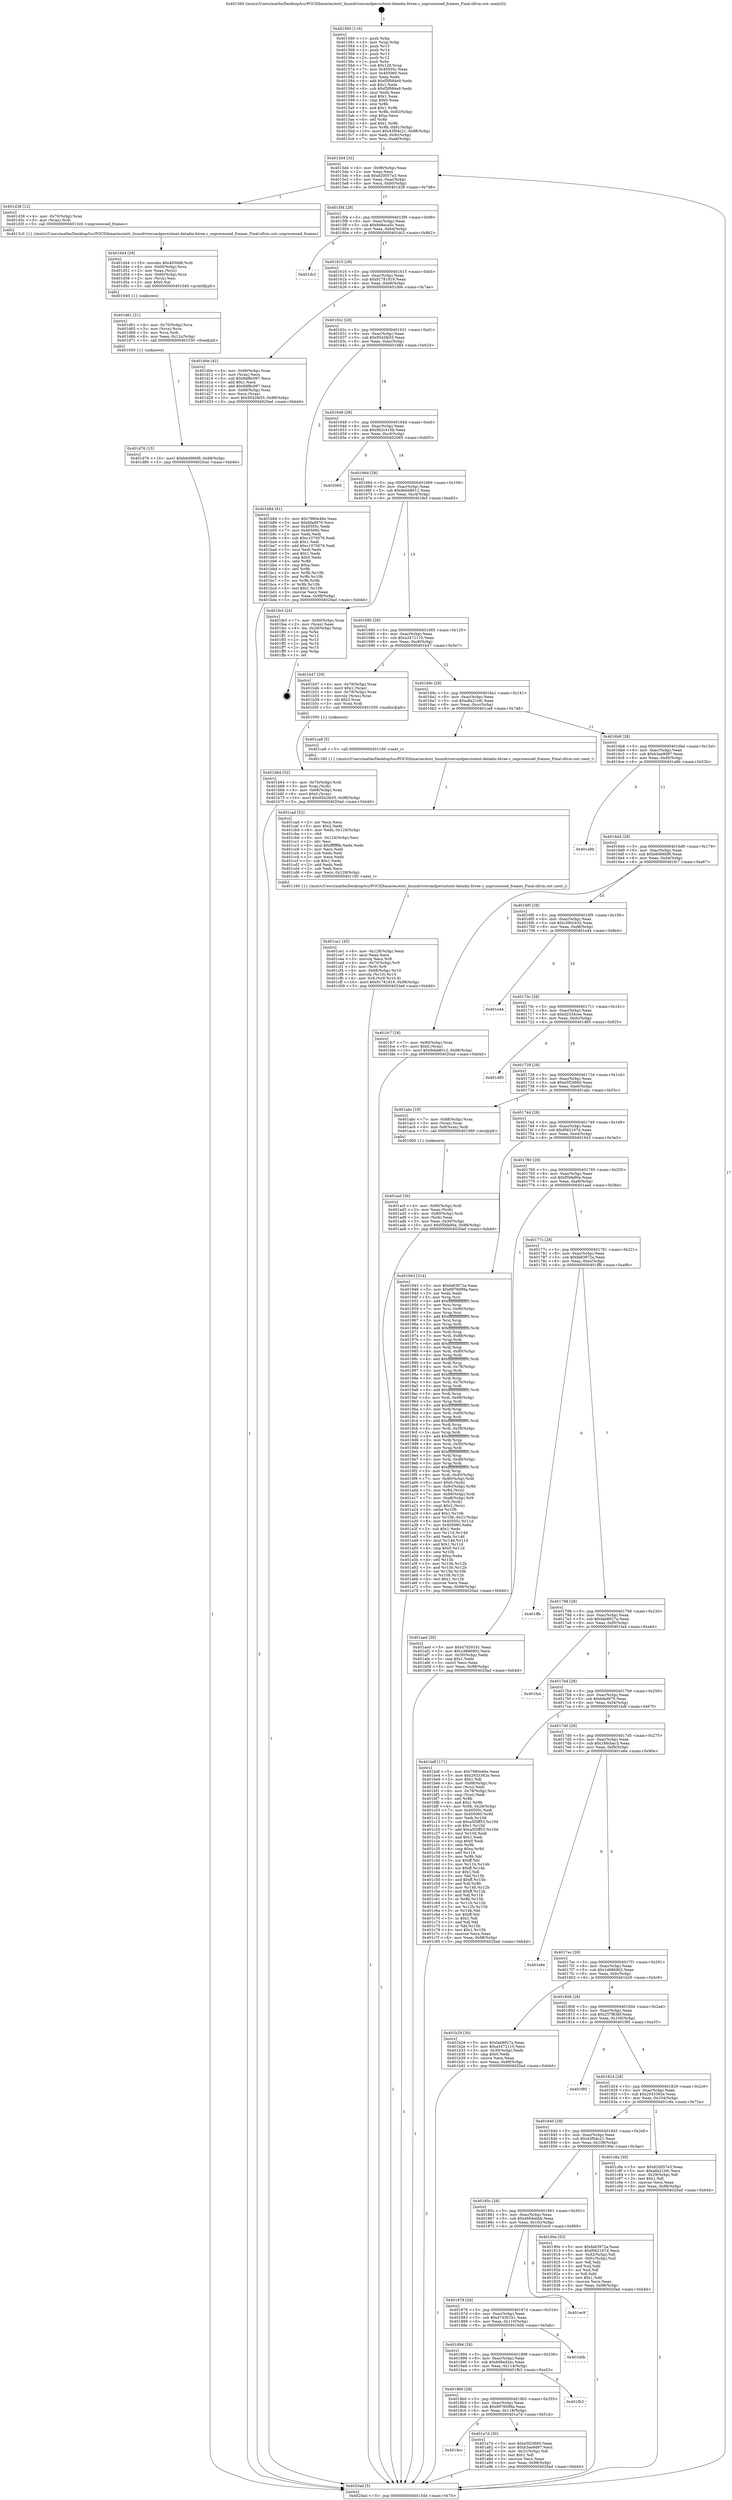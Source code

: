 digraph "0x401560" {
  label = "0x401560 (/mnt/c/Users/mathe/Desktop/tcc/POCII/binaries/extr_linuxdriversmdpersistent-datadm-btree.c_unprocessed_frames_Final-ollvm.out::main(0))"
  labelloc = "t"
  node[shape=record]

  Entry [label="",width=0.3,height=0.3,shape=circle,fillcolor=black,style=filled]
  "0x4015d4" [label="{
     0x4015d4 [32]\l
     | [instrs]\l
     &nbsp;&nbsp;0x4015d4 \<+6\>: mov -0x98(%rbp),%eax\l
     &nbsp;&nbsp;0x4015da \<+2\>: mov %eax,%ecx\l
     &nbsp;&nbsp;0x4015dc \<+6\>: sub $0x820057e3,%ecx\l
     &nbsp;&nbsp;0x4015e2 \<+6\>: mov %eax,-0xac(%rbp)\l
     &nbsp;&nbsp;0x4015e8 \<+6\>: mov %ecx,-0xb0(%rbp)\l
     &nbsp;&nbsp;0x4015ee \<+6\>: je 0000000000401d38 \<main+0x7d8\>\l
  }"]
  "0x401d38" [label="{
     0x401d38 [12]\l
     | [instrs]\l
     &nbsp;&nbsp;0x401d38 \<+4\>: mov -0x70(%rbp),%rax\l
     &nbsp;&nbsp;0x401d3c \<+3\>: mov (%rax),%rdi\l
     &nbsp;&nbsp;0x401d3f \<+5\>: call 00000000004013c0 \<unprocessed_frames\>\l
     | [calls]\l
     &nbsp;&nbsp;0x4013c0 \{1\} (/mnt/c/Users/mathe/Desktop/tcc/POCII/binaries/extr_linuxdriversmdpersistent-datadm-btree.c_unprocessed_frames_Final-ollvm.out::unprocessed_frames)\l
  }"]
  "0x4015f4" [label="{
     0x4015f4 [28]\l
     | [instrs]\l
     &nbsp;&nbsp;0x4015f4 \<+5\>: jmp 00000000004015f9 \<main+0x99\>\l
     &nbsp;&nbsp;0x4015f9 \<+6\>: mov -0xac(%rbp),%eax\l
     &nbsp;&nbsp;0x4015ff \<+5\>: sub $0x8d6eca5c,%eax\l
     &nbsp;&nbsp;0x401604 \<+6\>: mov %eax,-0xb4(%rbp)\l
     &nbsp;&nbsp;0x40160a \<+6\>: je 0000000000401dc2 \<main+0x862\>\l
  }"]
  Exit [label="",width=0.3,height=0.3,shape=circle,fillcolor=black,style=filled,peripheries=2]
  "0x401dc2" [label="{
     0x401dc2\l
  }", style=dashed]
  "0x401610" [label="{
     0x401610 [28]\l
     | [instrs]\l
     &nbsp;&nbsp;0x401610 \<+5\>: jmp 0000000000401615 \<main+0xb5\>\l
     &nbsp;&nbsp;0x401615 \<+6\>: mov -0xac(%rbp),%eax\l
     &nbsp;&nbsp;0x40161b \<+5\>: sub $0x91781819,%eax\l
     &nbsp;&nbsp;0x401620 \<+6\>: mov %eax,-0xb8(%rbp)\l
     &nbsp;&nbsp;0x401626 \<+6\>: je 0000000000401d0e \<main+0x7ae\>\l
  }"]
  "0x401d76" [label="{
     0x401d76 [15]\l
     | [instrs]\l
     &nbsp;&nbsp;0x401d76 \<+10\>: movl $0xb6d96bf9,-0x98(%rbp)\l
     &nbsp;&nbsp;0x401d80 \<+5\>: jmp 00000000004020ad \<main+0xb4d\>\l
  }"]
  "0x401d0e" [label="{
     0x401d0e [42]\l
     | [instrs]\l
     &nbsp;&nbsp;0x401d0e \<+4\>: mov -0x68(%rbp),%rax\l
     &nbsp;&nbsp;0x401d12 \<+2\>: mov (%rax),%ecx\l
     &nbsp;&nbsp;0x401d14 \<+6\>: sub $0x9df8c097,%ecx\l
     &nbsp;&nbsp;0x401d1a \<+3\>: add $0x1,%ecx\l
     &nbsp;&nbsp;0x401d1d \<+6\>: add $0x9df8c097,%ecx\l
     &nbsp;&nbsp;0x401d23 \<+4\>: mov -0x68(%rbp),%rax\l
     &nbsp;&nbsp;0x401d27 \<+2\>: mov %ecx,(%rax)\l
     &nbsp;&nbsp;0x401d29 \<+10\>: movl $0x9542fe55,-0x98(%rbp)\l
     &nbsp;&nbsp;0x401d33 \<+5\>: jmp 00000000004020ad \<main+0xb4d\>\l
  }"]
  "0x40162c" [label="{
     0x40162c [28]\l
     | [instrs]\l
     &nbsp;&nbsp;0x40162c \<+5\>: jmp 0000000000401631 \<main+0xd1\>\l
     &nbsp;&nbsp;0x401631 \<+6\>: mov -0xac(%rbp),%eax\l
     &nbsp;&nbsp;0x401637 \<+5\>: sub $0x9542fe55,%eax\l
     &nbsp;&nbsp;0x40163c \<+6\>: mov %eax,-0xbc(%rbp)\l
     &nbsp;&nbsp;0x401642 \<+6\>: je 0000000000401b84 \<main+0x624\>\l
  }"]
  "0x401d61" [label="{
     0x401d61 [21]\l
     | [instrs]\l
     &nbsp;&nbsp;0x401d61 \<+4\>: mov -0x70(%rbp),%rcx\l
     &nbsp;&nbsp;0x401d65 \<+3\>: mov (%rcx),%rcx\l
     &nbsp;&nbsp;0x401d68 \<+3\>: mov %rcx,%rdi\l
     &nbsp;&nbsp;0x401d6b \<+6\>: mov %eax,-0x12c(%rbp)\l
     &nbsp;&nbsp;0x401d71 \<+5\>: call 0000000000401030 \<free@plt\>\l
     | [calls]\l
     &nbsp;&nbsp;0x401030 \{1\} (unknown)\l
  }"]
  "0x401b84" [label="{
     0x401b84 [91]\l
     | [instrs]\l
     &nbsp;&nbsp;0x401b84 \<+5\>: mov $0x7980e46e,%eax\l
     &nbsp;&nbsp;0x401b89 \<+5\>: mov $0xbfad979,%ecx\l
     &nbsp;&nbsp;0x401b8e \<+7\>: mov 0x40505c,%edx\l
     &nbsp;&nbsp;0x401b95 \<+7\>: mov 0x405060,%esi\l
     &nbsp;&nbsp;0x401b9c \<+2\>: mov %edx,%edi\l
     &nbsp;&nbsp;0x401b9e \<+6\>: sub $0xc1070076,%edi\l
     &nbsp;&nbsp;0x401ba4 \<+3\>: sub $0x1,%edi\l
     &nbsp;&nbsp;0x401ba7 \<+6\>: add $0xc1070076,%edi\l
     &nbsp;&nbsp;0x401bad \<+3\>: imul %edi,%edx\l
     &nbsp;&nbsp;0x401bb0 \<+3\>: and $0x1,%edx\l
     &nbsp;&nbsp;0x401bb3 \<+3\>: cmp $0x0,%edx\l
     &nbsp;&nbsp;0x401bb6 \<+4\>: sete %r8b\l
     &nbsp;&nbsp;0x401bba \<+3\>: cmp $0xa,%esi\l
     &nbsp;&nbsp;0x401bbd \<+4\>: setl %r9b\l
     &nbsp;&nbsp;0x401bc1 \<+3\>: mov %r8b,%r10b\l
     &nbsp;&nbsp;0x401bc4 \<+3\>: and %r9b,%r10b\l
     &nbsp;&nbsp;0x401bc7 \<+3\>: xor %r9b,%r8b\l
     &nbsp;&nbsp;0x401bca \<+3\>: or %r8b,%r10b\l
     &nbsp;&nbsp;0x401bcd \<+4\>: test $0x1,%r10b\l
     &nbsp;&nbsp;0x401bd1 \<+3\>: cmovne %ecx,%eax\l
     &nbsp;&nbsp;0x401bd4 \<+6\>: mov %eax,-0x98(%rbp)\l
     &nbsp;&nbsp;0x401bda \<+5\>: jmp 00000000004020ad \<main+0xb4d\>\l
  }"]
  "0x401648" [label="{
     0x401648 [28]\l
     | [instrs]\l
     &nbsp;&nbsp;0x401648 \<+5\>: jmp 000000000040164d \<main+0xed\>\l
     &nbsp;&nbsp;0x40164d \<+6\>: mov -0xac(%rbp),%eax\l
     &nbsp;&nbsp;0x401653 \<+5\>: sub $0x9b2c416b,%eax\l
     &nbsp;&nbsp;0x401658 \<+6\>: mov %eax,-0xc0(%rbp)\l
     &nbsp;&nbsp;0x40165e \<+6\>: je 0000000000402065 \<main+0xb05\>\l
  }"]
  "0x401d44" [label="{
     0x401d44 [29]\l
     | [instrs]\l
     &nbsp;&nbsp;0x401d44 \<+10\>: movabs $0x4030d6,%rdi\l
     &nbsp;&nbsp;0x401d4e \<+4\>: mov -0x60(%rbp),%rcx\l
     &nbsp;&nbsp;0x401d52 \<+2\>: mov %eax,(%rcx)\l
     &nbsp;&nbsp;0x401d54 \<+4\>: mov -0x60(%rbp),%rcx\l
     &nbsp;&nbsp;0x401d58 \<+2\>: mov (%rcx),%esi\l
     &nbsp;&nbsp;0x401d5a \<+2\>: mov $0x0,%al\l
     &nbsp;&nbsp;0x401d5c \<+5\>: call 0000000000401040 \<printf@plt\>\l
     | [calls]\l
     &nbsp;&nbsp;0x401040 \{1\} (unknown)\l
  }"]
  "0x402065" [label="{
     0x402065\l
  }", style=dashed]
  "0x401664" [label="{
     0x401664 [28]\l
     | [instrs]\l
     &nbsp;&nbsp;0x401664 \<+5\>: jmp 0000000000401669 \<main+0x109\>\l
     &nbsp;&nbsp;0x401669 \<+6\>: mov -0xac(%rbp),%eax\l
     &nbsp;&nbsp;0x40166f \<+5\>: sub $0x9ebb8012,%eax\l
     &nbsp;&nbsp;0x401674 \<+6\>: mov %eax,-0xc4(%rbp)\l
     &nbsp;&nbsp;0x40167a \<+6\>: je 0000000000401fe3 \<main+0xa83\>\l
  }"]
  "0x401ce1" [label="{
     0x401ce1 [45]\l
     | [instrs]\l
     &nbsp;&nbsp;0x401ce1 \<+6\>: mov -0x128(%rbp),%ecx\l
     &nbsp;&nbsp;0x401ce7 \<+3\>: imul %eax,%ecx\l
     &nbsp;&nbsp;0x401cea \<+3\>: movslq %ecx,%r8\l
     &nbsp;&nbsp;0x401ced \<+4\>: mov -0x70(%rbp),%r9\l
     &nbsp;&nbsp;0x401cf1 \<+3\>: mov (%r9),%r9\l
     &nbsp;&nbsp;0x401cf4 \<+4\>: mov -0x68(%rbp),%r10\l
     &nbsp;&nbsp;0x401cf8 \<+3\>: movslq (%r10),%r10\l
     &nbsp;&nbsp;0x401cfb \<+4\>: mov %r8,(%r9,%r10,8)\l
     &nbsp;&nbsp;0x401cff \<+10\>: movl $0x91781819,-0x98(%rbp)\l
     &nbsp;&nbsp;0x401d09 \<+5\>: jmp 00000000004020ad \<main+0xb4d\>\l
  }"]
  "0x401fe3" [label="{
     0x401fe3 [24]\l
     | [instrs]\l
     &nbsp;&nbsp;0x401fe3 \<+7\>: mov -0x90(%rbp),%rax\l
     &nbsp;&nbsp;0x401fea \<+2\>: mov (%rax),%eax\l
     &nbsp;&nbsp;0x401fec \<+4\>: lea -0x28(%rbp),%rsp\l
     &nbsp;&nbsp;0x401ff0 \<+1\>: pop %rbx\l
     &nbsp;&nbsp;0x401ff1 \<+2\>: pop %r12\l
     &nbsp;&nbsp;0x401ff3 \<+2\>: pop %r13\l
     &nbsp;&nbsp;0x401ff5 \<+2\>: pop %r14\l
     &nbsp;&nbsp;0x401ff7 \<+2\>: pop %r15\l
     &nbsp;&nbsp;0x401ff9 \<+1\>: pop %rbp\l
     &nbsp;&nbsp;0x401ffa \<+1\>: ret\l
  }"]
  "0x401680" [label="{
     0x401680 [28]\l
     | [instrs]\l
     &nbsp;&nbsp;0x401680 \<+5\>: jmp 0000000000401685 \<main+0x125\>\l
     &nbsp;&nbsp;0x401685 \<+6\>: mov -0xac(%rbp),%eax\l
     &nbsp;&nbsp;0x40168b \<+5\>: sub $0xa3472110,%eax\l
     &nbsp;&nbsp;0x401690 \<+6\>: mov %eax,-0xc8(%rbp)\l
     &nbsp;&nbsp;0x401696 \<+6\>: je 0000000000401b47 \<main+0x5e7\>\l
  }"]
  "0x401cad" [label="{
     0x401cad [52]\l
     | [instrs]\l
     &nbsp;&nbsp;0x401cad \<+2\>: xor %ecx,%ecx\l
     &nbsp;&nbsp;0x401caf \<+5\>: mov $0x2,%edx\l
     &nbsp;&nbsp;0x401cb4 \<+6\>: mov %edx,-0x124(%rbp)\l
     &nbsp;&nbsp;0x401cba \<+1\>: cltd\l
     &nbsp;&nbsp;0x401cbb \<+6\>: mov -0x124(%rbp),%esi\l
     &nbsp;&nbsp;0x401cc1 \<+2\>: idiv %esi\l
     &nbsp;&nbsp;0x401cc3 \<+6\>: imul $0xfffffffe,%edx,%edx\l
     &nbsp;&nbsp;0x401cc9 \<+2\>: mov %ecx,%edi\l
     &nbsp;&nbsp;0x401ccb \<+2\>: sub %edx,%edi\l
     &nbsp;&nbsp;0x401ccd \<+2\>: mov %ecx,%edx\l
     &nbsp;&nbsp;0x401ccf \<+3\>: sub $0x1,%edx\l
     &nbsp;&nbsp;0x401cd2 \<+2\>: add %edx,%edi\l
     &nbsp;&nbsp;0x401cd4 \<+2\>: sub %edi,%ecx\l
     &nbsp;&nbsp;0x401cd6 \<+6\>: mov %ecx,-0x128(%rbp)\l
     &nbsp;&nbsp;0x401cdc \<+5\>: call 0000000000401160 \<next_i\>\l
     | [calls]\l
     &nbsp;&nbsp;0x401160 \{1\} (/mnt/c/Users/mathe/Desktop/tcc/POCII/binaries/extr_linuxdriversmdpersistent-datadm-btree.c_unprocessed_frames_Final-ollvm.out::next_i)\l
  }"]
  "0x401b47" [label="{
     0x401b47 [29]\l
     | [instrs]\l
     &nbsp;&nbsp;0x401b47 \<+4\>: mov -0x78(%rbp),%rax\l
     &nbsp;&nbsp;0x401b4b \<+6\>: movl $0x1,(%rax)\l
     &nbsp;&nbsp;0x401b51 \<+4\>: mov -0x78(%rbp),%rax\l
     &nbsp;&nbsp;0x401b55 \<+3\>: movslq (%rax),%rax\l
     &nbsp;&nbsp;0x401b58 \<+4\>: shl $0x3,%rax\l
     &nbsp;&nbsp;0x401b5c \<+3\>: mov %rax,%rdi\l
     &nbsp;&nbsp;0x401b5f \<+5\>: call 0000000000401050 \<malloc@plt\>\l
     | [calls]\l
     &nbsp;&nbsp;0x401050 \{1\} (unknown)\l
  }"]
  "0x40169c" [label="{
     0x40169c [28]\l
     | [instrs]\l
     &nbsp;&nbsp;0x40169c \<+5\>: jmp 00000000004016a1 \<main+0x141\>\l
     &nbsp;&nbsp;0x4016a1 \<+6\>: mov -0xac(%rbp),%eax\l
     &nbsp;&nbsp;0x4016a7 \<+5\>: sub $0xa8a21bfc,%eax\l
     &nbsp;&nbsp;0x4016ac \<+6\>: mov %eax,-0xcc(%rbp)\l
     &nbsp;&nbsp;0x4016b2 \<+6\>: je 0000000000401ca8 \<main+0x748\>\l
  }"]
  "0x401b64" [label="{
     0x401b64 [32]\l
     | [instrs]\l
     &nbsp;&nbsp;0x401b64 \<+4\>: mov -0x70(%rbp),%rdi\l
     &nbsp;&nbsp;0x401b68 \<+3\>: mov %rax,(%rdi)\l
     &nbsp;&nbsp;0x401b6b \<+4\>: mov -0x68(%rbp),%rax\l
     &nbsp;&nbsp;0x401b6f \<+6\>: movl $0x0,(%rax)\l
     &nbsp;&nbsp;0x401b75 \<+10\>: movl $0x9542fe55,-0x98(%rbp)\l
     &nbsp;&nbsp;0x401b7f \<+5\>: jmp 00000000004020ad \<main+0xb4d\>\l
  }"]
  "0x401ca8" [label="{
     0x401ca8 [5]\l
     | [instrs]\l
     &nbsp;&nbsp;0x401ca8 \<+5\>: call 0000000000401160 \<next_i\>\l
     | [calls]\l
     &nbsp;&nbsp;0x401160 \{1\} (/mnt/c/Users/mathe/Desktop/tcc/POCII/binaries/extr_linuxdriversmdpersistent-datadm-btree.c_unprocessed_frames_Final-ollvm.out::next_i)\l
  }"]
  "0x4016b8" [label="{
     0x4016b8 [28]\l
     | [instrs]\l
     &nbsp;&nbsp;0x4016b8 \<+5\>: jmp 00000000004016bd \<main+0x15d\>\l
     &nbsp;&nbsp;0x4016bd \<+6\>: mov -0xac(%rbp),%eax\l
     &nbsp;&nbsp;0x4016c3 \<+5\>: sub $0xb3ae9d97,%eax\l
     &nbsp;&nbsp;0x4016c8 \<+6\>: mov %eax,-0xd0(%rbp)\l
     &nbsp;&nbsp;0x4016ce \<+6\>: je 0000000000401a9b \<main+0x53b\>\l
  }"]
  "0x401acf" [label="{
     0x401acf [30]\l
     | [instrs]\l
     &nbsp;&nbsp;0x401acf \<+4\>: mov -0x80(%rbp),%rdi\l
     &nbsp;&nbsp;0x401ad3 \<+2\>: mov %eax,(%rdi)\l
     &nbsp;&nbsp;0x401ad5 \<+4\>: mov -0x80(%rbp),%rdi\l
     &nbsp;&nbsp;0x401ad9 \<+2\>: mov (%rdi),%eax\l
     &nbsp;&nbsp;0x401adb \<+3\>: mov %eax,-0x30(%rbp)\l
     &nbsp;&nbsp;0x401ade \<+10\>: movl $0xf5bfa90a,-0x98(%rbp)\l
     &nbsp;&nbsp;0x401ae8 \<+5\>: jmp 00000000004020ad \<main+0xb4d\>\l
  }"]
  "0x401a9b" [label="{
     0x401a9b\l
  }", style=dashed]
  "0x4016d4" [label="{
     0x4016d4 [28]\l
     | [instrs]\l
     &nbsp;&nbsp;0x4016d4 \<+5\>: jmp 00000000004016d9 \<main+0x179\>\l
     &nbsp;&nbsp;0x4016d9 \<+6\>: mov -0xac(%rbp),%eax\l
     &nbsp;&nbsp;0x4016df \<+5\>: sub $0xb6d96bf9,%eax\l
     &nbsp;&nbsp;0x4016e4 \<+6\>: mov %eax,-0xd4(%rbp)\l
     &nbsp;&nbsp;0x4016ea \<+6\>: je 0000000000401fc7 \<main+0xa67\>\l
  }"]
  "0x4018cc" [label="{
     0x4018cc\l
  }", style=dashed]
  "0x401fc7" [label="{
     0x401fc7 [28]\l
     | [instrs]\l
     &nbsp;&nbsp;0x401fc7 \<+7\>: mov -0x90(%rbp),%rax\l
     &nbsp;&nbsp;0x401fce \<+6\>: movl $0x0,(%rax)\l
     &nbsp;&nbsp;0x401fd4 \<+10\>: movl $0x9ebb8012,-0x98(%rbp)\l
     &nbsp;&nbsp;0x401fde \<+5\>: jmp 00000000004020ad \<main+0xb4d\>\l
  }"]
  "0x4016f0" [label="{
     0x4016f0 [28]\l
     | [instrs]\l
     &nbsp;&nbsp;0x4016f0 \<+5\>: jmp 00000000004016f5 \<main+0x195\>\l
     &nbsp;&nbsp;0x4016f5 \<+6\>: mov -0xac(%rbp),%eax\l
     &nbsp;&nbsp;0x4016fb \<+5\>: sub $0xc580cb32,%eax\l
     &nbsp;&nbsp;0x401700 \<+6\>: mov %eax,-0xd8(%rbp)\l
     &nbsp;&nbsp;0x401706 \<+6\>: je 0000000000401e44 \<main+0x8e4\>\l
  }"]
  "0x401a7d" [label="{
     0x401a7d [30]\l
     | [instrs]\l
     &nbsp;&nbsp;0x401a7d \<+5\>: mov $0xe5f20660,%eax\l
     &nbsp;&nbsp;0x401a82 \<+5\>: mov $0xb3ae9d97,%ecx\l
     &nbsp;&nbsp;0x401a87 \<+3\>: mov -0x31(%rbp),%dl\l
     &nbsp;&nbsp;0x401a8a \<+3\>: test $0x1,%dl\l
     &nbsp;&nbsp;0x401a8d \<+3\>: cmovne %ecx,%eax\l
     &nbsp;&nbsp;0x401a90 \<+6\>: mov %eax,-0x98(%rbp)\l
     &nbsp;&nbsp;0x401a96 \<+5\>: jmp 00000000004020ad \<main+0xb4d\>\l
  }"]
  "0x401e44" [label="{
     0x401e44\l
  }", style=dashed]
  "0x40170c" [label="{
     0x40170c [28]\l
     | [instrs]\l
     &nbsp;&nbsp;0x40170c \<+5\>: jmp 0000000000401711 \<main+0x1b1\>\l
     &nbsp;&nbsp;0x401711 \<+6\>: mov -0xac(%rbp),%eax\l
     &nbsp;&nbsp;0x401717 \<+5\>: sub $0xd2334cee,%eax\l
     &nbsp;&nbsp;0x40171c \<+6\>: mov %eax,-0xdc(%rbp)\l
     &nbsp;&nbsp;0x401722 \<+6\>: je 0000000000401d85 \<main+0x825\>\l
  }"]
  "0x4018b0" [label="{
     0x4018b0 [28]\l
     | [instrs]\l
     &nbsp;&nbsp;0x4018b0 \<+5\>: jmp 00000000004018b5 \<main+0x355\>\l
     &nbsp;&nbsp;0x4018b5 \<+6\>: mov -0xac(%rbp),%eax\l
     &nbsp;&nbsp;0x4018bb \<+5\>: sub $0x6976099a,%eax\l
     &nbsp;&nbsp;0x4018c0 \<+6\>: mov %eax,-0x118(%rbp)\l
     &nbsp;&nbsp;0x4018c6 \<+6\>: je 0000000000401a7d \<main+0x51d\>\l
  }"]
  "0x401d85" [label="{
     0x401d85\l
  }", style=dashed]
  "0x401728" [label="{
     0x401728 [28]\l
     | [instrs]\l
     &nbsp;&nbsp;0x401728 \<+5\>: jmp 000000000040172d \<main+0x1cd\>\l
     &nbsp;&nbsp;0x40172d \<+6\>: mov -0xac(%rbp),%eax\l
     &nbsp;&nbsp;0x401733 \<+5\>: sub $0xe5f20660,%eax\l
     &nbsp;&nbsp;0x401738 \<+6\>: mov %eax,-0xe0(%rbp)\l
     &nbsp;&nbsp;0x40173e \<+6\>: je 0000000000401abc \<main+0x55c\>\l
  }"]
  "0x401fb3" [label="{
     0x401fb3\l
  }", style=dashed]
  "0x401abc" [label="{
     0x401abc [19]\l
     | [instrs]\l
     &nbsp;&nbsp;0x401abc \<+7\>: mov -0x88(%rbp),%rax\l
     &nbsp;&nbsp;0x401ac3 \<+3\>: mov (%rax),%rax\l
     &nbsp;&nbsp;0x401ac6 \<+4\>: mov 0x8(%rax),%rdi\l
     &nbsp;&nbsp;0x401aca \<+5\>: call 0000000000401060 \<atoi@plt\>\l
     | [calls]\l
     &nbsp;&nbsp;0x401060 \{1\} (unknown)\l
  }"]
  "0x401744" [label="{
     0x401744 [28]\l
     | [instrs]\l
     &nbsp;&nbsp;0x401744 \<+5\>: jmp 0000000000401749 \<main+0x1e9\>\l
     &nbsp;&nbsp;0x401749 \<+6\>: mov -0xac(%rbp),%eax\l
     &nbsp;&nbsp;0x40174f \<+5\>: sub $0xf062167d,%eax\l
     &nbsp;&nbsp;0x401754 \<+6\>: mov %eax,-0xe4(%rbp)\l
     &nbsp;&nbsp;0x40175a \<+6\>: je 0000000000401943 \<main+0x3e3\>\l
  }"]
  "0x401894" [label="{
     0x401894 [28]\l
     | [instrs]\l
     &nbsp;&nbsp;0x401894 \<+5\>: jmp 0000000000401899 \<main+0x339\>\l
     &nbsp;&nbsp;0x401899 \<+6\>: mov -0xac(%rbp),%eax\l
     &nbsp;&nbsp;0x40189f \<+5\>: sub $0x606ed2ec,%eax\l
     &nbsp;&nbsp;0x4018a4 \<+6\>: mov %eax,-0x114(%rbp)\l
     &nbsp;&nbsp;0x4018aa \<+6\>: je 0000000000401fb3 \<main+0xa53\>\l
  }"]
  "0x401943" [label="{
     0x401943 [314]\l
     | [instrs]\l
     &nbsp;&nbsp;0x401943 \<+5\>: mov $0xfa83972a,%eax\l
     &nbsp;&nbsp;0x401948 \<+5\>: mov $0x6976099a,%ecx\l
     &nbsp;&nbsp;0x40194d \<+2\>: xor %edx,%edx\l
     &nbsp;&nbsp;0x40194f \<+3\>: mov %rsp,%rsi\l
     &nbsp;&nbsp;0x401952 \<+4\>: add $0xfffffffffffffff0,%rsi\l
     &nbsp;&nbsp;0x401956 \<+3\>: mov %rsi,%rsp\l
     &nbsp;&nbsp;0x401959 \<+7\>: mov %rsi,-0x90(%rbp)\l
     &nbsp;&nbsp;0x401960 \<+3\>: mov %rsp,%rsi\l
     &nbsp;&nbsp;0x401963 \<+4\>: add $0xfffffffffffffff0,%rsi\l
     &nbsp;&nbsp;0x401967 \<+3\>: mov %rsi,%rsp\l
     &nbsp;&nbsp;0x40196a \<+3\>: mov %rsp,%rdi\l
     &nbsp;&nbsp;0x40196d \<+4\>: add $0xfffffffffffffff0,%rdi\l
     &nbsp;&nbsp;0x401971 \<+3\>: mov %rdi,%rsp\l
     &nbsp;&nbsp;0x401974 \<+7\>: mov %rdi,-0x88(%rbp)\l
     &nbsp;&nbsp;0x40197b \<+3\>: mov %rsp,%rdi\l
     &nbsp;&nbsp;0x40197e \<+4\>: add $0xfffffffffffffff0,%rdi\l
     &nbsp;&nbsp;0x401982 \<+3\>: mov %rdi,%rsp\l
     &nbsp;&nbsp;0x401985 \<+4\>: mov %rdi,-0x80(%rbp)\l
     &nbsp;&nbsp;0x401989 \<+3\>: mov %rsp,%rdi\l
     &nbsp;&nbsp;0x40198c \<+4\>: add $0xfffffffffffffff0,%rdi\l
     &nbsp;&nbsp;0x401990 \<+3\>: mov %rdi,%rsp\l
     &nbsp;&nbsp;0x401993 \<+4\>: mov %rdi,-0x78(%rbp)\l
     &nbsp;&nbsp;0x401997 \<+3\>: mov %rsp,%rdi\l
     &nbsp;&nbsp;0x40199a \<+4\>: add $0xfffffffffffffff0,%rdi\l
     &nbsp;&nbsp;0x40199e \<+3\>: mov %rdi,%rsp\l
     &nbsp;&nbsp;0x4019a1 \<+4\>: mov %rdi,-0x70(%rbp)\l
     &nbsp;&nbsp;0x4019a5 \<+3\>: mov %rsp,%rdi\l
     &nbsp;&nbsp;0x4019a8 \<+4\>: add $0xfffffffffffffff0,%rdi\l
     &nbsp;&nbsp;0x4019ac \<+3\>: mov %rdi,%rsp\l
     &nbsp;&nbsp;0x4019af \<+4\>: mov %rdi,-0x68(%rbp)\l
     &nbsp;&nbsp;0x4019b3 \<+3\>: mov %rsp,%rdi\l
     &nbsp;&nbsp;0x4019b6 \<+4\>: add $0xfffffffffffffff0,%rdi\l
     &nbsp;&nbsp;0x4019ba \<+3\>: mov %rdi,%rsp\l
     &nbsp;&nbsp;0x4019bd \<+4\>: mov %rdi,-0x60(%rbp)\l
     &nbsp;&nbsp;0x4019c1 \<+3\>: mov %rsp,%rdi\l
     &nbsp;&nbsp;0x4019c4 \<+4\>: add $0xfffffffffffffff0,%rdi\l
     &nbsp;&nbsp;0x4019c8 \<+3\>: mov %rdi,%rsp\l
     &nbsp;&nbsp;0x4019cb \<+4\>: mov %rdi,-0x58(%rbp)\l
     &nbsp;&nbsp;0x4019cf \<+3\>: mov %rsp,%rdi\l
     &nbsp;&nbsp;0x4019d2 \<+4\>: add $0xfffffffffffffff0,%rdi\l
     &nbsp;&nbsp;0x4019d6 \<+3\>: mov %rdi,%rsp\l
     &nbsp;&nbsp;0x4019d9 \<+4\>: mov %rdi,-0x50(%rbp)\l
     &nbsp;&nbsp;0x4019dd \<+3\>: mov %rsp,%rdi\l
     &nbsp;&nbsp;0x4019e0 \<+4\>: add $0xfffffffffffffff0,%rdi\l
     &nbsp;&nbsp;0x4019e4 \<+3\>: mov %rdi,%rsp\l
     &nbsp;&nbsp;0x4019e7 \<+4\>: mov %rdi,-0x48(%rbp)\l
     &nbsp;&nbsp;0x4019eb \<+3\>: mov %rsp,%rdi\l
     &nbsp;&nbsp;0x4019ee \<+4\>: add $0xfffffffffffffff0,%rdi\l
     &nbsp;&nbsp;0x4019f2 \<+3\>: mov %rdi,%rsp\l
     &nbsp;&nbsp;0x4019f5 \<+4\>: mov %rdi,-0x40(%rbp)\l
     &nbsp;&nbsp;0x4019f9 \<+7\>: mov -0x90(%rbp),%rdi\l
     &nbsp;&nbsp;0x401a00 \<+6\>: movl $0x0,(%rdi)\l
     &nbsp;&nbsp;0x401a06 \<+7\>: mov -0x9c(%rbp),%r8d\l
     &nbsp;&nbsp;0x401a0d \<+3\>: mov %r8d,(%rsi)\l
     &nbsp;&nbsp;0x401a10 \<+7\>: mov -0x88(%rbp),%rdi\l
     &nbsp;&nbsp;0x401a17 \<+7\>: mov -0xa8(%rbp),%r9\l
     &nbsp;&nbsp;0x401a1e \<+3\>: mov %r9,(%rdi)\l
     &nbsp;&nbsp;0x401a21 \<+3\>: cmpl $0x2,(%rsi)\l
     &nbsp;&nbsp;0x401a24 \<+4\>: setne %r10b\l
     &nbsp;&nbsp;0x401a28 \<+4\>: and $0x1,%r10b\l
     &nbsp;&nbsp;0x401a2c \<+4\>: mov %r10b,-0x31(%rbp)\l
     &nbsp;&nbsp;0x401a30 \<+8\>: mov 0x40505c,%r11d\l
     &nbsp;&nbsp;0x401a38 \<+7\>: mov 0x405060,%ebx\l
     &nbsp;&nbsp;0x401a3f \<+3\>: sub $0x1,%edx\l
     &nbsp;&nbsp;0x401a42 \<+3\>: mov %r11d,%r14d\l
     &nbsp;&nbsp;0x401a45 \<+3\>: add %edx,%r14d\l
     &nbsp;&nbsp;0x401a48 \<+4\>: imul %r14d,%r11d\l
     &nbsp;&nbsp;0x401a4c \<+4\>: and $0x1,%r11d\l
     &nbsp;&nbsp;0x401a50 \<+4\>: cmp $0x0,%r11d\l
     &nbsp;&nbsp;0x401a54 \<+4\>: sete %r10b\l
     &nbsp;&nbsp;0x401a58 \<+3\>: cmp $0xa,%ebx\l
     &nbsp;&nbsp;0x401a5b \<+4\>: setl %r15b\l
     &nbsp;&nbsp;0x401a5f \<+3\>: mov %r10b,%r12b\l
     &nbsp;&nbsp;0x401a62 \<+3\>: and %r15b,%r12b\l
     &nbsp;&nbsp;0x401a65 \<+3\>: xor %r15b,%r10b\l
     &nbsp;&nbsp;0x401a68 \<+3\>: or %r10b,%r12b\l
     &nbsp;&nbsp;0x401a6b \<+4\>: test $0x1,%r12b\l
     &nbsp;&nbsp;0x401a6f \<+3\>: cmovne %ecx,%eax\l
     &nbsp;&nbsp;0x401a72 \<+6\>: mov %eax,-0x98(%rbp)\l
     &nbsp;&nbsp;0x401a78 \<+5\>: jmp 00000000004020ad \<main+0xb4d\>\l
  }"]
  "0x401760" [label="{
     0x401760 [28]\l
     | [instrs]\l
     &nbsp;&nbsp;0x401760 \<+5\>: jmp 0000000000401765 \<main+0x205\>\l
     &nbsp;&nbsp;0x401765 \<+6\>: mov -0xac(%rbp),%eax\l
     &nbsp;&nbsp;0x40176b \<+5\>: sub $0xf5bfa90a,%eax\l
     &nbsp;&nbsp;0x401770 \<+6\>: mov %eax,-0xe8(%rbp)\l
     &nbsp;&nbsp;0x401776 \<+6\>: je 0000000000401aed \<main+0x58d\>\l
  }"]
  "0x401b0b" [label="{
     0x401b0b\l
  }", style=dashed]
  "0x401aed" [label="{
     0x401aed [30]\l
     | [instrs]\l
     &nbsp;&nbsp;0x401aed \<+5\>: mov $0x47d301b1,%eax\l
     &nbsp;&nbsp;0x401af2 \<+5\>: mov $0x1d686902,%ecx\l
     &nbsp;&nbsp;0x401af7 \<+3\>: mov -0x30(%rbp),%edx\l
     &nbsp;&nbsp;0x401afa \<+3\>: cmp $0x1,%edx\l
     &nbsp;&nbsp;0x401afd \<+3\>: cmovl %ecx,%eax\l
     &nbsp;&nbsp;0x401b00 \<+6\>: mov %eax,-0x98(%rbp)\l
     &nbsp;&nbsp;0x401b06 \<+5\>: jmp 00000000004020ad \<main+0xb4d\>\l
  }"]
  "0x40177c" [label="{
     0x40177c [28]\l
     | [instrs]\l
     &nbsp;&nbsp;0x40177c \<+5\>: jmp 0000000000401781 \<main+0x221\>\l
     &nbsp;&nbsp;0x401781 \<+6\>: mov -0xac(%rbp),%eax\l
     &nbsp;&nbsp;0x401787 \<+5\>: sub $0xfa83972a,%eax\l
     &nbsp;&nbsp;0x40178c \<+6\>: mov %eax,-0xec(%rbp)\l
     &nbsp;&nbsp;0x401792 \<+6\>: je 0000000000401ffb \<main+0xa9b\>\l
  }"]
  "0x401878" [label="{
     0x401878 [28]\l
     | [instrs]\l
     &nbsp;&nbsp;0x401878 \<+5\>: jmp 000000000040187d \<main+0x31d\>\l
     &nbsp;&nbsp;0x40187d \<+6\>: mov -0xac(%rbp),%eax\l
     &nbsp;&nbsp;0x401883 \<+5\>: sub $0x47d301b1,%eax\l
     &nbsp;&nbsp;0x401888 \<+6\>: mov %eax,-0x110(%rbp)\l
     &nbsp;&nbsp;0x40188e \<+6\>: je 0000000000401b0b \<main+0x5ab\>\l
  }"]
  "0x401ffb" [label="{
     0x401ffb\l
  }", style=dashed]
  "0x401798" [label="{
     0x401798 [28]\l
     | [instrs]\l
     &nbsp;&nbsp;0x401798 \<+5\>: jmp 000000000040179d \<main+0x23d\>\l
     &nbsp;&nbsp;0x40179d \<+6\>: mov -0xac(%rbp),%eax\l
     &nbsp;&nbsp;0x4017a3 \<+5\>: sub $0xfab8927a,%eax\l
     &nbsp;&nbsp;0x4017a8 \<+6\>: mov %eax,-0xf0(%rbp)\l
     &nbsp;&nbsp;0x4017ae \<+6\>: je 0000000000401fa4 \<main+0xa44\>\l
  }"]
  "0x401ec9" [label="{
     0x401ec9\l
  }", style=dashed]
  "0x401fa4" [label="{
     0x401fa4\l
  }", style=dashed]
  "0x4017b4" [label="{
     0x4017b4 [28]\l
     | [instrs]\l
     &nbsp;&nbsp;0x4017b4 \<+5\>: jmp 00000000004017b9 \<main+0x259\>\l
     &nbsp;&nbsp;0x4017b9 \<+6\>: mov -0xac(%rbp),%eax\l
     &nbsp;&nbsp;0x4017bf \<+5\>: sub $0xbfad979,%eax\l
     &nbsp;&nbsp;0x4017c4 \<+6\>: mov %eax,-0xf4(%rbp)\l
     &nbsp;&nbsp;0x4017ca \<+6\>: je 0000000000401bdf \<main+0x67f\>\l
  }"]
  "0x401560" [label="{
     0x401560 [116]\l
     | [instrs]\l
     &nbsp;&nbsp;0x401560 \<+1\>: push %rbp\l
     &nbsp;&nbsp;0x401561 \<+3\>: mov %rsp,%rbp\l
     &nbsp;&nbsp;0x401564 \<+2\>: push %r15\l
     &nbsp;&nbsp;0x401566 \<+2\>: push %r14\l
     &nbsp;&nbsp;0x401568 \<+2\>: push %r13\l
     &nbsp;&nbsp;0x40156a \<+2\>: push %r12\l
     &nbsp;&nbsp;0x40156c \<+1\>: push %rbx\l
     &nbsp;&nbsp;0x40156d \<+7\>: sub $0x128,%rsp\l
     &nbsp;&nbsp;0x401574 \<+7\>: mov 0x40505c,%eax\l
     &nbsp;&nbsp;0x40157b \<+7\>: mov 0x405060,%ecx\l
     &nbsp;&nbsp;0x401582 \<+2\>: mov %eax,%edx\l
     &nbsp;&nbsp;0x401584 \<+6\>: add $0xf5f084e9,%edx\l
     &nbsp;&nbsp;0x40158a \<+3\>: sub $0x1,%edx\l
     &nbsp;&nbsp;0x40158d \<+6\>: sub $0xf5f084e9,%edx\l
     &nbsp;&nbsp;0x401593 \<+3\>: imul %edx,%eax\l
     &nbsp;&nbsp;0x401596 \<+3\>: and $0x1,%eax\l
     &nbsp;&nbsp;0x401599 \<+3\>: cmp $0x0,%eax\l
     &nbsp;&nbsp;0x40159c \<+4\>: sete %r8b\l
     &nbsp;&nbsp;0x4015a0 \<+4\>: and $0x1,%r8b\l
     &nbsp;&nbsp;0x4015a4 \<+7\>: mov %r8b,-0x92(%rbp)\l
     &nbsp;&nbsp;0x4015ab \<+3\>: cmp $0xa,%ecx\l
     &nbsp;&nbsp;0x4015ae \<+4\>: setl %r8b\l
     &nbsp;&nbsp;0x4015b2 \<+4\>: and $0x1,%r8b\l
     &nbsp;&nbsp;0x4015b6 \<+7\>: mov %r8b,-0x91(%rbp)\l
     &nbsp;&nbsp;0x4015bd \<+10\>: movl $0x43f04c21,-0x98(%rbp)\l
     &nbsp;&nbsp;0x4015c7 \<+6\>: mov %edi,-0x9c(%rbp)\l
     &nbsp;&nbsp;0x4015cd \<+7\>: mov %rsi,-0xa8(%rbp)\l
  }"]
  "0x401bdf" [label="{
     0x401bdf [171]\l
     | [instrs]\l
     &nbsp;&nbsp;0x401bdf \<+5\>: mov $0x7980e46e,%eax\l
     &nbsp;&nbsp;0x401be4 \<+5\>: mov $0x2933362e,%ecx\l
     &nbsp;&nbsp;0x401be9 \<+2\>: mov $0x1,%dl\l
     &nbsp;&nbsp;0x401beb \<+4\>: mov -0x68(%rbp),%rsi\l
     &nbsp;&nbsp;0x401bef \<+2\>: mov (%rsi),%edi\l
     &nbsp;&nbsp;0x401bf1 \<+4\>: mov -0x78(%rbp),%rsi\l
     &nbsp;&nbsp;0x401bf5 \<+2\>: cmp (%rsi),%edi\l
     &nbsp;&nbsp;0x401bf7 \<+4\>: setl %r8b\l
     &nbsp;&nbsp;0x401bfb \<+4\>: and $0x1,%r8b\l
     &nbsp;&nbsp;0x401bff \<+4\>: mov %r8b,-0x29(%rbp)\l
     &nbsp;&nbsp;0x401c03 \<+7\>: mov 0x40505c,%edi\l
     &nbsp;&nbsp;0x401c0a \<+8\>: mov 0x405060,%r9d\l
     &nbsp;&nbsp;0x401c12 \<+3\>: mov %edi,%r10d\l
     &nbsp;&nbsp;0x401c15 \<+7\>: sub $0xa5f3ff53,%r10d\l
     &nbsp;&nbsp;0x401c1c \<+4\>: sub $0x1,%r10d\l
     &nbsp;&nbsp;0x401c20 \<+7\>: add $0xa5f3ff53,%r10d\l
     &nbsp;&nbsp;0x401c27 \<+4\>: imul %r10d,%edi\l
     &nbsp;&nbsp;0x401c2b \<+3\>: and $0x1,%edi\l
     &nbsp;&nbsp;0x401c2e \<+3\>: cmp $0x0,%edi\l
     &nbsp;&nbsp;0x401c31 \<+4\>: sete %r8b\l
     &nbsp;&nbsp;0x401c35 \<+4\>: cmp $0xa,%r9d\l
     &nbsp;&nbsp;0x401c39 \<+4\>: setl %r11b\l
     &nbsp;&nbsp;0x401c3d \<+3\>: mov %r8b,%bl\l
     &nbsp;&nbsp;0x401c40 \<+3\>: xor $0xff,%bl\l
     &nbsp;&nbsp;0x401c43 \<+3\>: mov %r11b,%r14b\l
     &nbsp;&nbsp;0x401c46 \<+4\>: xor $0xff,%r14b\l
     &nbsp;&nbsp;0x401c4a \<+3\>: xor $0x1,%dl\l
     &nbsp;&nbsp;0x401c4d \<+3\>: mov %bl,%r15b\l
     &nbsp;&nbsp;0x401c50 \<+4\>: and $0xff,%r15b\l
     &nbsp;&nbsp;0x401c54 \<+3\>: and %dl,%r8b\l
     &nbsp;&nbsp;0x401c57 \<+3\>: mov %r14b,%r12b\l
     &nbsp;&nbsp;0x401c5a \<+4\>: and $0xff,%r12b\l
     &nbsp;&nbsp;0x401c5e \<+3\>: and %dl,%r11b\l
     &nbsp;&nbsp;0x401c61 \<+3\>: or %r8b,%r15b\l
     &nbsp;&nbsp;0x401c64 \<+3\>: or %r11b,%r12b\l
     &nbsp;&nbsp;0x401c67 \<+3\>: xor %r12b,%r15b\l
     &nbsp;&nbsp;0x401c6a \<+3\>: or %r14b,%bl\l
     &nbsp;&nbsp;0x401c6d \<+3\>: xor $0xff,%bl\l
     &nbsp;&nbsp;0x401c70 \<+3\>: or $0x1,%dl\l
     &nbsp;&nbsp;0x401c73 \<+2\>: and %dl,%bl\l
     &nbsp;&nbsp;0x401c75 \<+3\>: or %bl,%r15b\l
     &nbsp;&nbsp;0x401c78 \<+4\>: test $0x1,%r15b\l
     &nbsp;&nbsp;0x401c7c \<+3\>: cmovne %ecx,%eax\l
     &nbsp;&nbsp;0x401c7f \<+6\>: mov %eax,-0x98(%rbp)\l
     &nbsp;&nbsp;0x401c85 \<+5\>: jmp 00000000004020ad \<main+0xb4d\>\l
  }"]
  "0x4017d0" [label="{
     0x4017d0 [28]\l
     | [instrs]\l
     &nbsp;&nbsp;0x4017d0 \<+5\>: jmp 00000000004017d5 \<main+0x275\>\l
     &nbsp;&nbsp;0x4017d5 \<+6\>: mov -0xac(%rbp),%eax\l
     &nbsp;&nbsp;0x4017db \<+5\>: sub $0x166cbac3,%eax\l
     &nbsp;&nbsp;0x4017e0 \<+6\>: mov %eax,-0xf8(%rbp)\l
     &nbsp;&nbsp;0x4017e6 \<+6\>: je 0000000000401e6e \<main+0x90e\>\l
  }"]
  "0x4020ad" [label="{
     0x4020ad [5]\l
     | [instrs]\l
     &nbsp;&nbsp;0x4020ad \<+5\>: jmp 00000000004015d4 \<main+0x74\>\l
  }"]
  "0x401e6e" [label="{
     0x401e6e\l
  }", style=dashed]
  "0x4017ec" [label="{
     0x4017ec [28]\l
     | [instrs]\l
     &nbsp;&nbsp;0x4017ec \<+5\>: jmp 00000000004017f1 \<main+0x291\>\l
     &nbsp;&nbsp;0x4017f1 \<+6\>: mov -0xac(%rbp),%eax\l
     &nbsp;&nbsp;0x4017f7 \<+5\>: sub $0x1d686902,%eax\l
     &nbsp;&nbsp;0x4017fc \<+6\>: mov %eax,-0xfc(%rbp)\l
     &nbsp;&nbsp;0x401802 \<+6\>: je 0000000000401b29 \<main+0x5c9\>\l
  }"]
  "0x40185c" [label="{
     0x40185c [28]\l
     | [instrs]\l
     &nbsp;&nbsp;0x40185c \<+5\>: jmp 0000000000401861 \<main+0x301\>\l
     &nbsp;&nbsp;0x401861 \<+6\>: mov -0xac(%rbp),%eax\l
     &nbsp;&nbsp;0x401867 \<+5\>: sub $0x4664ebbb,%eax\l
     &nbsp;&nbsp;0x40186c \<+6\>: mov %eax,-0x10c(%rbp)\l
     &nbsp;&nbsp;0x401872 \<+6\>: je 0000000000401ec9 \<main+0x969\>\l
  }"]
  "0x401b29" [label="{
     0x401b29 [30]\l
     | [instrs]\l
     &nbsp;&nbsp;0x401b29 \<+5\>: mov $0xfab8927a,%eax\l
     &nbsp;&nbsp;0x401b2e \<+5\>: mov $0xa3472110,%ecx\l
     &nbsp;&nbsp;0x401b33 \<+3\>: mov -0x30(%rbp),%edx\l
     &nbsp;&nbsp;0x401b36 \<+3\>: cmp $0x0,%edx\l
     &nbsp;&nbsp;0x401b39 \<+3\>: cmove %ecx,%eax\l
     &nbsp;&nbsp;0x401b3c \<+6\>: mov %eax,-0x98(%rbp)\l
     &nbsp;&nbsp;0x401b42 \<+5\>: jmp 00000000004020ad \<main+0xb4d\>\l
  }"]
  "0x401808" [label="{
     0x401808 [28]\l
     | [instrs]\l
     &nbsp;&nbsp;0x401808 \<+5\>: jmp 000000000040180d \<main+0x2ad\>\l
     &nbsp;&nbsp;0x40180d \<+6\>: mov -0xac(%rbp),%eax\l
     &nbsp;&nbsp;0x401813 \<+5\>: sub $0x257f83bf,%eax\l
     &nbsp;&nbsp;0x401818 \<+6\>: mov %eax,-0x100(%rbp)\l
     &nbsp;&nbsp;0x40181e \<+6\>: je 0000000000401f95 \<main+0xa35\>\l
  }"]
  "0x40190e" [label="{
     0x40190e [53]\l
     | [instrs]\l
     &nbsp;&nbsp;0x40190e \<+5\>: mov $0xfa83972a,%eax\l
     &nbsp;&nbsp;0x401913 \<+5\>: mov $0xf062167d,%ecx\l
     &nbsp;&nbsp;0x401918 \<+6\>: mov -0x92(%rbp),%dl\l
     &nbsp;&nbsp;0x40191e \<+7\>: mov -0x91(%rbp),%sil\l
     &nbsp;&nbsp;0x401925 \<+3\>: mov %dl,%dil\l
     &nbsp;&nbsp;0x401928 \<+3\>: and %sil,%dil\l
     &nbsp;&nbsp;0x40192b \<+3\>: xor %sil,%dl\l
     &nbsp;&nbsp;0x40192e \<+3\>: or %dl,%dil\l
     &nbsp;&nbsp;0x401931 \<+4\>: test $0x1,%dil\l
     &nbsp;&nbsp;0x401935 \<+3\>: cmovne %ecx,%eax\l
     &nbsp;&nbsp;0x401938 \<+6\>: mov %eax,-0x98(%rbp)\l
     &nbsp;&nbsp;0x40193e \<+5\>: jmp 00000000004020ad \<main+0xb4d\>\l
  }"]
  "0x401f95" [label="{
     0x401f95\l
  }", style=dashed]
  "0x401824" [label="{
     0x401824 [28]\l
     | [instrs]\l
     &nbsp;&nbsp;0x401824 \<+5\>: jmp 0000000000401829 \<main+0x2c9\>\l
     &nbsp;&nbsp;0x401829 \<+6\>: mov -0xac(%rbp),%eax\l
     &nbsp;&nbsp;0x40182f \<+5\>: sub $0x2933362e,%eax\l
     &nbsp;&nbsp;0x401834 \<+6\>: mov %eax,-0x104(%rbp)\l
     &nbsp;&nbsp;0x40183a \<+6\>: je 0000000000401c8a \<main+0x72a\>\l
  }"]
  "0x401840" [label="{
     0x401840 [28]\l
     | [instrs]\l
     &nbsp;&nbsp;0x401840 \<+5\>: jmp 0000000000401845 \<main+0x2e5\>\l
     &nbsp;&nbsp;0x401845 \<+6\>: mov -0xac(%rbp),%eax\l
     &nbsp;&nbsp;0x40184b \<+5\>: sub $0x43f04c21,%eax\l
     &nbsp;&nbsp;0x401850 \<+6\>: mov %eax,-0x108(%rbp)\l
     &nbsp;&nbsp;0x401856 \<+6\>: je 000000000040190e \<main+0x3ae\>\l
  }"]
  "0x401c8a" [label="{
     0x401c8a [30]\l
     | [instrs]\l
     &nbsp;&nbsp;0x401c8a \<+5\>: mov $0x820057e3,%eax\l
     &nbsp;&nbsp;0x401c8f \<+5\>: mov $0xa8a21bfc,%ecx\l
     &nbsp;&nbsp;0x401c94 \<+3\>: mov -0x29(%rbp),%dl\l
     &nbsp;&nbsp;0x401c97 \<+3\>: test $0x1,%dl\l
     &nbsp;&nbsp;0x401c9a \<+3\>: cmovne %ecx,%eax\l
     &nbsp;&nbsp;0x401c9d \<+6\>: mov %eax,-0x98(%rbp)\l
     &nbsp;&nbsp;0x401ca3 \<+5\>: jmp 00000000004020ad \<main+0xb4d\>\l
  }"]
  Entry -> "0x401560" [label=" 1"]
  "0x4015d4" -> "0x401d38" [label=" 1"]
  "0x4015d4" -> "0x4015f4" [label=" 17"]
  "0x401fe3" -> Exit [label=" 1"]
  "0x4015f4" -> "0x401dc2" [label=" 0"]
  "0x4015f4" -> "0x401610" [label=" 17"]
  "0x401fc7" -> "0x4020ad" [label=" 1"]
  "0x401610" -> "0x401d0e" [label=" 1"]
  "0x401610" -> "0x40162c" [label=" 16"]
  "0x401d76" -> "0x4020ad" [label=" 1"]
  "0x40162c" -> "0x401b84" [label=" 2"]
  "0x40162c" -> "0x401648" [label=" 14"]
  "0x401d61" -> "0x401d76" [label=" 1"]
  "0x401648" -> "0x402065" [label=" 0"]
  "0x401648" -> "0x401664" [label=" 14"]
  "0x401d44" -> "0x401d61" [label=" 1"]
  "0x401664" -> "0x401fe3" [label=" 1"]
  "0x401664" -> "0x401680" [label=" 13"]
  "0x401d38" -> "0x401d44" [label=" 1"]
  "0x401680" -> "0x401b47" [label=" 1"]
  "0x401680" -> "0x40169c" [label=" 12"]
  "0x401d0e" -> "0x4020ad" [label=" 1"]
  "0x40169c" -> "0x401ca8" [label=" 1"]
  "0x40169c" -> "0x4016b8" [label=" 11"]
  "0x401ce1" -> "0x4020ad" [label=" 1"]
  "0x4016b8" -> "0x401a9b" [label=" 0"]
  "0x4016b8" -> "0x4016d4" [label=" 11"]
  "0x401cad" -> "0x401ce1" [label=" 1"]
  "0x4016d4" -> "0x401fc7" [label=" 1"]
  "0x4016d4" -> "0x4016f0" [label=" 10"]
  "0x401ca8" -> "0x401cad" [label=" 1"]
  "0x4016f0" -> "0x401e44" [label=" 0"]
  "0x4016f0" -> "0x40170c" [label=" 10"]
  "0x401c8a" -> "0x4020ad" [label=" 2"]
  "0x40170c" -> "0x401d85" [label=" 0"]
  "0x40170c" -> "0x401728" [label=" 10"]
  "0x401b84" -> "0x4020ad" [label=" 2"]
  "0x401728" -> "0x401abc" [label=" 1"]
  "0x401728" -> "0x401744" [label=" 9"]
  "0x401b64" -> "0x4020ad" [label=" 1"]
  "0x401744" -> "0x401943" [label=" 1"]
  "0x401744" -> "0x401760" [label=" 8"]
  "0x401b29" -> "0x4020ad" [label=" 1"]
  "0x401760" -> "0x401aed" [label=" 1"]
  "0x401760" -> "0x40177c" [label=" 7"]
  "0x401aed" -> "0x4020ad" [label=" 1"]
  "0x40177c" -> "0x401ffb" [label=" 0"]
  "0x40177c" -> "0x401798" [label=" 7"]
  "0x401abc" -> "0x401acf" [label=" 1"]
  "0x401798" -> "0x401fa4" [label=" 0"]
  "0x401798" -> "0x4017b4" [label=" 7"]
  "0x401a7d" -> "0x4020ad" [label=" 1"]
  "0x4017b4" -> "0x401bdf" [label=" 2"]
  "0x4017b4" -> "0x4017d0" [label=" 5"]
  "0x401bdf" -> "0x4020ad" [label=" 2"]
  "0x4017d0" -> "0x401e6e" [label=" 0"]
  "0x4017d0" -> "0x4017ec" [label=" 5"]
  "0x401894" -> "0x4018b0" [label=" 1"]
  "0x4017ec" -> "0x401b29" [label=" 1"]
  "0x4017ec" -> "0x401808" [label=" 4"]
  "0x401894" -> "0x401fb3" [label=" 0"]
  "0x401808" -> "0x401f95" [label=" 0"]
  "0x401808" -> "0x401824" [label=" 4"]
  "0x401b47" -> "0x401b64" [label=" 1"]
  "0x401824" -> "0x401c8a" [label=" 2"]
  "0x401824" -> "0x401840" [label=" 2"]
  "0x401878" -> "0x401894" [label=" 1"]
  "0x401840" -> "0x40190e" [label=" 1"]
  "0x401840" -> "0x40185c" [label=" 1"]
  "0x40190e" -> "0x4020ad" [label=" 1"]
  "0x401560" -> "0x4015d4" [label=" 1"]
  "0x4020ad" -> "0x4015d4" [label=" 17"]
  "0x4018b0" -> "0x401a7d" [label=" 1"]
  "0x401943" -> "0x4020ad" [label=" 1"]
  "0x4018b0" -> "0x4018cc" [label=" 0"]
  "0x40185c" -> "0x401ec9" [label=" 0"]
  "0x40185c" -> "0x401878" [label=" 1"]
  "0x401acf" -> "0x4020ad" [label=" 1"]
  "0x401878" -> "0x401b0b" [label=" 0"]
}
